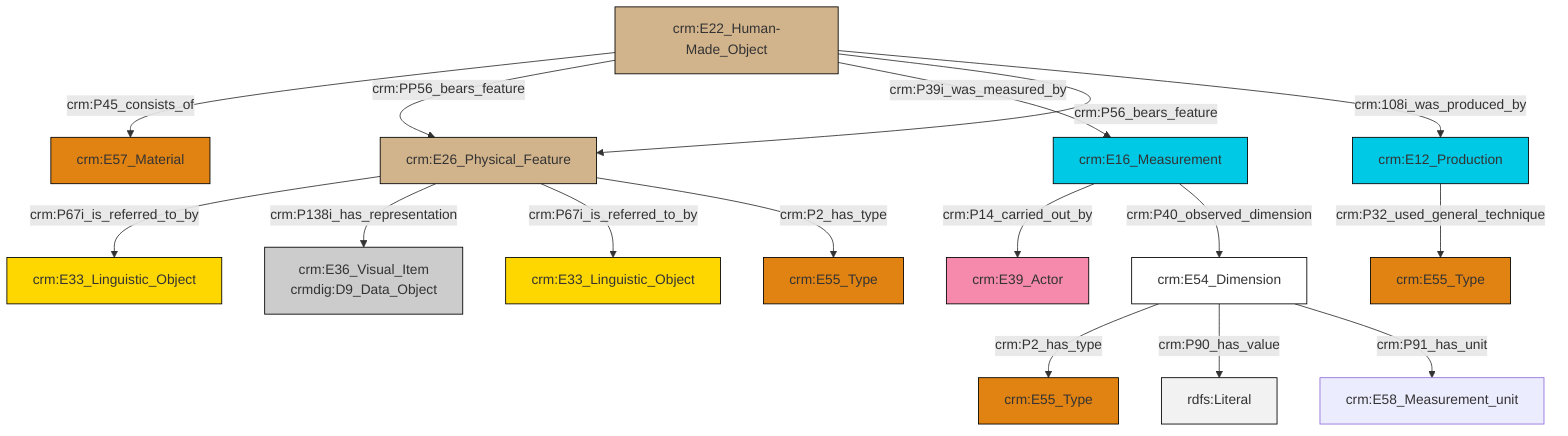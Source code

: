 graph TD
classDef Literal fill:#f2f2f2,stroke:#000000;
classDef CRM_Entity fill:#FFFFFF,stroke:#000000;
classDef Temporal_Entity fill:#00C9E6, stroke:#000000;
classDef Type fill:#E18312, stroke:#000000;
classDef Time-Span fill:#2C9C91, stroke:#000000;
classDef Appellation fill:#FFEB7F, stroke:#000000;
classDef Place fill:#008836, stroke:#000000;
classDef Persistent_Item fill:#B266B2, stroke:#000000;
classDef Conceptual_Object fill:#FFD700, stroke:#000000;
classDef Physical_Thing fill:#D2B48C, stroke:#000000;
classDef Actor fill:#f58aad, stroke:#000000;
classDef PC_Classes fill:#4ce600, stroke:#000000;
classDef Multi fill:#cccccc,stroke:#000000;

6["crm:E22_Human-Made_Object"]:::Physical_Thing -->|crm:P45_consists_of| 7["crm:E57_Material"]:::Type
6["crm:E22_Human-Made_Object"]:::Physical_Thing -->|crm:PP56_bears_feature| 4["crm:E26_Physical_Feature"]:::Physical_Thing
6["crm:E22_Human-Made_Object"]:::Physical_Thing -->|crm:P39i_was_measured_by| 8["crm:E16_Measurement"]:::Temporal_Entity
4["crm:E26_Physical_Feature"]:::Physical_Thing -->|crm:P67i_is_referred_to_by| 12["crm:E33_Linguistic_Object"]:::Conceptual_Object
6["crm:E22_Human-Made_Object"]:::Physical_Thing -->|crm:P56_bears_feature| 4["crm:E26_Physical_Feature"]:::Physical_Thing
16["crm:E54_Dimension"]:::CRM_Entity -->|crm:P2_has_type| 9["crm:E55_Type"]:::Type
4["crm:E26_Physical_Feature"]:::Physical_Thing -->|crm:P138i_has_representation| 0["crm:E36_Visual_Item<br>crmdig:D9_Data_Object"]:::Multi
17["crm:E12_Production"]:::Temporal_Entity -->|crm:P32_used_general_technique| 18["crm:E55_Type"]:::Type
4["crm:E26_Physical_Feature"]:::Physical_Thing -->|crm:P67i_is_referred_to_by| 2["crm:E33_Linguistic_Object"]:::Conceptual_Object
16["crm:E54_Dimension"]:::CRM_Entity -->|crm:P90_has_value| 24[rdfs:Literal]:::Literal
4["crm:E26_Physical_Feature"]:::Physical_Thing -->|crm:P2_has_type| 19["crm:E55_Type"]:::Type
8["crm:E16_Measurement"]:::Temporal_Entity -->|crm:P14_carried_out_by| 22["crm:E39_Actor"]:::Actor
8["crm:E16_Measurement"]:::Temporal_Entity -->|crm:P40_observed_dimension| 16["crm:E54_Dimension"]:::CRM_Entity
6["crm:E22_Human-Made_Object"]:::Physical_Thing -->|crm:108i_was_produced_by| 17["crm:E12_Production"]:::Temporal_Entity
16["crm:E54_Dimension"]:::CRM_Entity -->|crm:P91_has_unit| 14["crm:E58_Measurement_unit"]:::Default